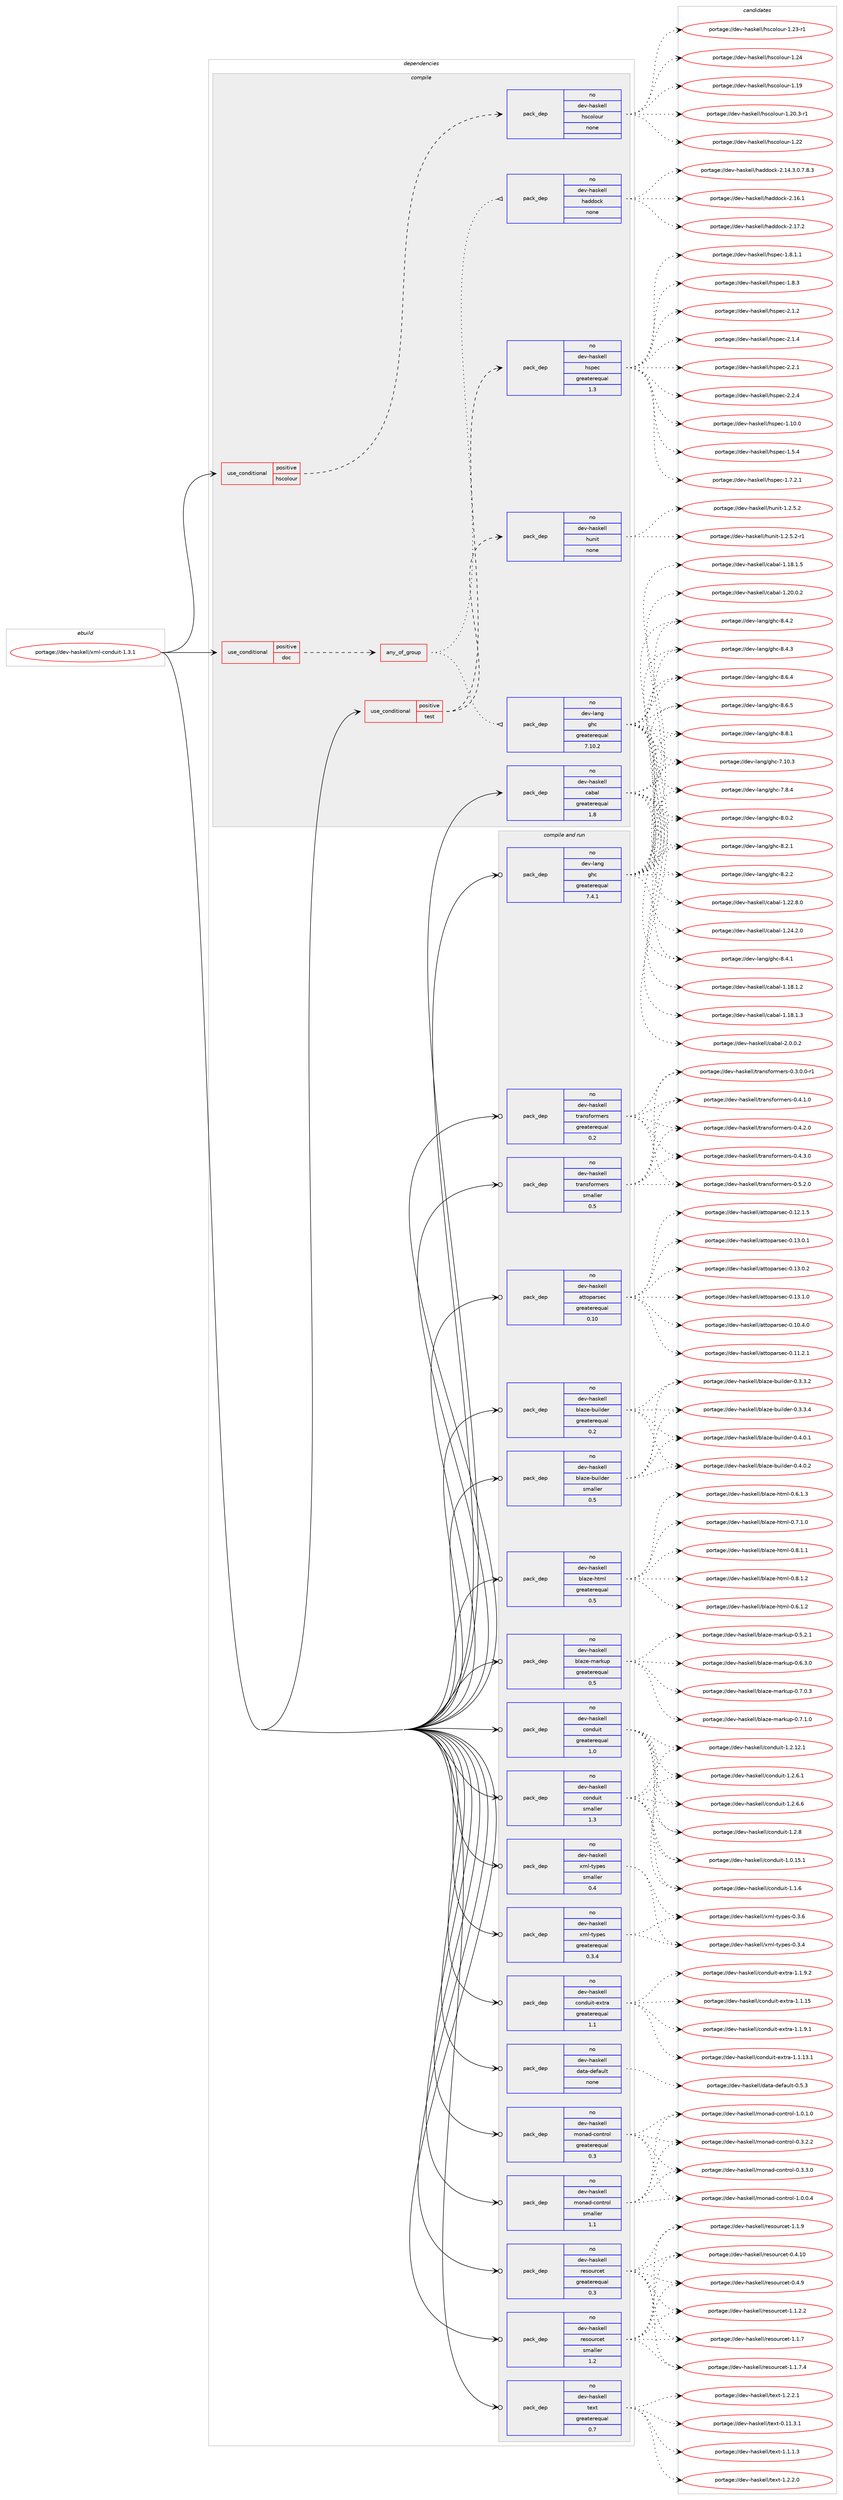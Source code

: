 digraph prolog {

# *************
# Graph options
# *************

newrank=true;
concentrate=true;
compound=true;
graph [rankdir=LR,fontname=Helvetica,fontsize=10,ranksep=1.5];#, ranksep=2.5, nodesep=0.2];
edge  [arrowhead=vee];
node  [fontname=Helvetica,fontsize=10];

# **********
# The ebuild
# **********

subgraph cluster_leftcol {
color=gray;
rank=same;
label=<<i>ebuild</i>>;
id [label="portage://dev-haskell/xml-conduit-1.3.1", color=red, width=4, href="../dev-haskell/xml-conduit-1.3.1.svg"];
}

# ****************
# The dependencies
# ****************

subgraph cluster_midcol {
color=gray;
label=<<i>dependencies</i>>;
subgraph cluster_compile {
fillcolor="#eeeeee";
style=filled;
label=<<i>compile</i>>;
subgraph cond17708 {
dependency83781 [label=<<TABLE BORDER="0" CELLBORDER="1" CELLSPACING="0" CELLPADDING="4"><TR><TD ROWSPAN="3" CELLPADDING="10">use_conditional</TD></TR><TR><TD>positive</TD></TR><TR><TD>doc</TD></TR></TABLE>>, shape=none, color=red];
subgraph any2592 {
dependency83782 [label=<<TABLE BORDER="0" CELLBORDER="1" CELLSPACING="0" CELLPADDING="4"><TR><TD CELLPADDING="10">any_of_group</TD></TR></TABLE>>, shape=none, color=red];subgraph pack63424 {
dependency83783 [label=<<TABLE BORDER="0" CELLBORDER="1" CELLSPACING="0" CELLPADDING="4" WIDTH="220"><TR><TD ROWSPAN="6" CELLPADDING="30">pack_dep</TD></TR><TR><TD WIDTH="110">no</TD></TR><TR><TD>dev-haskell</TD></TR><TR><TD>haddock</TD></TR><TR><TD>none</TD></TR><TR><TD></TD></TR></TABLE>>, shape=none, color=blue];
}
dependency83782:e -> dependency83783:w [weight=20,style="dotted",arrowhead="oinv"];
subgraph pack63425 {
dependency83784 [label=<<TABLE BORDER="0" CELLBORDER="1" CELLSPACING="0" CELLPADDING="4" WIDTH="220"><TR><TD ROWSPAN="6" CELLPADDING="30">pack_dep</TD></TR><TR><TD WIDTH="110">no</TD></TR><TR><TD>dev-lang</TD></TR><TR><TD>ghc</TD></TR><TR><TD>greaterequal</TD></TR><TR><TD>7.10.2</TD></TR></TABLE>>, shape=none, color=blue];
}
dependency83782:e -> dependency83784:w [weight=20,style="dotted",arrowhead="oinv"];
}
dependency83781:e -> dependency83782:w [weight=20,style="dashed",arrowhead="vee"];
}
id:e -> dependency83781:w [weight=20,style="solid",arrowhead="vee"];
subgraph cond17709 {
dependency83785 [label=<<TABLE BORDER="0" CELLBORDER="1" CELLSPACING="0" CELLPADDING="4"><TR><TD ROWSPAN="3" CELLPADDING="10">use_conditional</TD></TR><TR><TD>positive</TD></TR><TR><TD>hscolour</TD></TR></TABLE>>, shape=none, color=red];
subgraph pack63426 {
dependency83786 [label=<<TABLE BORDER="0" CELLBORDER="1" CELLSPACING="0" CELLPADDING="4" WIDTH="220"><TR><TD ROWSPAN="6" CELLPADDING="30">pack_dep</TD></TR><TR><TD WIDTH="110">no</TD></TR><TR><TD>dev-haskell</TD></TR><TR><TD>hscolour</TD></TR><TR><TD>none</TD></TR><TR><TD></TD></TR></TABLE>>, shape=none, color=blue];
}
dependency83785:e -> dependency83786:w [weight=20,style="dashed",arrowhead="vee"];
}
id:e -> dependency83785:w [weight=20,style="solid",arrowhead="vee"];
subgraph cond17710 {
dependency83787 [label=<<TABLE BORDER="0" CELLBORDER="1" CELLSPACING="0" CELLPADDING="4"><TR><TD ROWSPAN="3" CELLPADDING="10">use_conditional</TD></TR><TR><TD>positive</TD></TR><TR><TD>test</TD></TR></TABLE>>, shape=none, color=red];
subgraph pack63427 {
dependency83788 [label=<<TABLE BORDER="0" CELLBORDER="1" CELLSPACING="0" CELLPADDING="4" WIDTH="220"><TR><TD ROWSPAN="6" CELLPADDING="30">pack_dep</TD></TR><TR><TD WIDTH="110">no</TD></TR><TR><TD>dev-haskell</TD></TR><TR><TD>hspec</TD></TR><TR><TD>greaterequal</TD></TR><TR><TD>1.3</TD></TR></TABLE>>, shape=none, color=blue];
}
dependency83787:e -> dependency83788:w [weight=20,style="dashed",arrowhead="vee"];
subgraph pack63428 {
dependency83789 [label=<<TABLE BORDER="0" CELLBORDER="1" CELLSPACING="0" CELLPADDING="4" WIDTH="220"><TR><TD ROWSPAN="6" CELLPADDING="30">pack_dep</TD></TR><TR><TD WIDTH="110">no</TD></TR><TR><TD>dev-haskell</TD></TR><TR><TD>hunit</TD></TR><TR><TD>none</TD></TR><TR><TD></TD></TR></TABLE>>, shape=none, color=blue];
}
dependency83787:e -> dependency83789:w [weight=20,style="dashed",arrowhead="vee"];
}
id:e -> dependency83787:w [weight=20,style="solid",arrowhead="vee"];
subgraph pack63429 {
dependency83790 [label=<<TABLE BORDER="0" CELLBORDER="1" CELLSPACING="0" CELLPADDING="4" WIDTH="220"><TR><TD ROWSPAN="6" CELLPADDING="30">pack_dep</TD></TR><TR><TD WIDTH="110">no</TD></TR><TR><TD>dev-haskell</TD></TR><TR><TD>cabal</TD></TR><TR><TD>greaterequal</TD></TR><TR><TD>1.8</TD></TR></TABLE>>, shape=none, color=blue];
}
id:e -> dependency83790:w [weight=20,style="solid",arrowhead="vee"];
}
subgraph cluster_compileandrun {
fillcolor="#eeeeee";
style=filled;
label=<<i>compile and run</i>>;
subgraph pack63430 {
dependency83791 [label=<<TABLE BORDER="0" CELLBORDER="1" CELLSPACING="0" CELLPADDING="4" WIDTH="220"><TR><TD ROWSPAN="6" CELLPADDING="30">pack_dep</TD></TR><TR><TD WIDTH="110">no</TD></TR><TR><TD>dev-haskell</TD></TR><TR><TD>attoparsec</TD></TR><TR><TD>greaterequal</TD></TR><TR><TD>0.10</TD></TR></TABLE>>, shape=none, color=blue];
}
id:e -> dependency83791:w [weight=20,style="solid",arrowhead="odotvee"];
subgraph pack63431 {
dependency83792 [label=<<TABLE BORDER="0" CELLBORDER="1" CELLSPACING="0" CELLPADDING="4" WIDTH="220"><TR><TD ROWSPAN="6" CELLPADDING="30">pack_dep</TD></TR><TR><TD WIDTH="110">no</TD></TR><TR><TD>dev-haskell</TD></TR><TR><TD>blaze-builder</TD></TR><TR><TD>greaterequal</TD></TR><TR><TD>0.2</TD></TR></TABLE>>, shape=none, color=blue];
}
id:e -> dependency83792:w [weight=20,style="solid",arrowhead="odotvee"];
subgraph pack63432 {
dependency83793 [label=<<TABLE BORDER="0" CELLBORDER="1" CELLSPACING="0" CELLPADDING="4" WIDTH="220"><TR><TD ROWSPAN="6" CELLPADDING="30">pack_dep</TD></TR><TR><TD WIDTH="110">no</TD></TR><TR><TD>dev-haskell</TD></TR><TR><TD>blaze-builder</TD></TR><TR><TD>smaller</TD></TR><TR><TD>0.5</TD></TR></TABLE>>, shape=none, color=blue];
}
id:e -> dependency83793:w [weight=20,style="solid",arrowhead="odotvee"];
subgraph pack63433 {
dependency83794 [label=<<TABLE BORDER="0" CELLBORDER="1" CELLSPACING="0" CELLPADDING="4" WIDTH="220"><TR><TD ROWSPAN="6" CELLPADDING="30">pack_dep</TD></TR><TR><TD WIDTH="110">no</TD></TR><TR><TD>dev-haskell</TD></TR><TR><TD>blaze-html</TD></TR><TR><TD>greaterequal</TD></TR><TR><TD>0.5</TD></TR></TABLE>>, shape=none, color=blue];
}
id:e -> dependency83794:w [weight=20,style="solid",arrowhead="odotvee"];
subgraph pack63434 {
dependency83795 [label=<<TABLE BORDER="0" CELLBORDER="1" CELLSPACING="0" CELLPADDING="4" WIDTH="220"><TR><TD ROWSPAN="6" CELLPADDING="30">pack_dep</TD></TR><TR><TD WIDTH="110">no</TD></TR><TR><TD>dev-haskell</TD></TR><TR><TD>blaze-markup</TD></TR><TR><TD>greaterequal</TD></TR><TR><TD>0.5</TD></TR></TABLE>>, shape=none, color=blue];
}
id:e -> dependency83795:w [weight=20,style="solid",arrowhead="odotvee"];
subgraph pack63435 {
dependency83796 [label=<<TABLE BORDER="0" CELLBORDER="1" CELLSPACING="0" CELLPADDING="4" WIDTH="220"><TR><TD ROWSPAN="6" CELLPADDING="30">pack_dep</TD></TR><TR><TD WIDTH="110">no</TD></TR><TR><TD>dev-haskell</TD></TR><TR><TD>conduit</TD></TR><TR><TD>greaterequal</TD></TR><TR><TD>1.0</TD></TR></TABLE>>, shape=none, color=blue];
}
id:e -> dependency83796:w [weight=20,style="solid",arrowhead="odotvee"];
subgraph pack63436 {
dependency83797 [label=<<TABLE BORDER="0" CELLBORDER="1" CELLSPACING="0" CELLPADDING="4" WIDTH="220"><TR><TD ROWSPAN="6" CELLPADDING="30">pack_dep</TD></TR><TR><TD WIDTH="110">no</TD></TR><TR><TD>dev-haskell</TD></TR><TR><TD>conduit</TD></TR><TR><TD>smaller</TD></TR><TR><TD>1.3</TD></TR></TABLE>>, shape=none, color=blue];
}
id:e -> dependency83797:w [weight=20,style="solid",arrowhead="odotvee"];
subgraph pack63437 {
dependency83798 [label=<<TABLE BORDER="0" CELLBORDER="1" CELLSPACING="0" CELLPADDING="4" WIDTH="220"><TR><TD ROWSPAN="6" CELLPADDING="30">pack_dep</TD></TR><TR><TD WIDTH="110">no</TD></TR><TR><TD>dev-haskell</TD></TR><TR><TD>conduit-extra</TD></TR><TR><TD>greaterequal</TD></TR><TR><TD>1.1</TD></TR></TABLE>>, shape=none, color=blue];
}
id:e -> dependency83798:w [weight=20,style="solid",arrowhead="odotvee"];
subgraph pack63438 {
dependency83799 [label=<<TABLE BORDER="0" CELLBORDER="1" CELLSPACING="0" CELLPADDING="4" WIDTH="220"><TR><TD ROWSPAN="6" CELLPADDING="30">pack_dep</TD></TR><TR><TD WIDTH="110">no</TD></TR><TR><TD>dev-haskell</TD></TR><TR><TD>data-default</TD></TR><TR><TD>none</TD></TR><TR><TD></TD></TR></TABLE>>, shape=none, color=blue];
}
id:e -> dependency83799:w [weight=20,style="solid",arrowhead="odotvee"];
subgraph pack63439 {
dependency83800 [label=<<TABLE BORDER="0" CELLBORDER="1" CELLSPACING="0" CELLPADDING="4" WIDTH="220"><TR><TD ROWSPAN="6" CELLPADDING="30">pack_dep</TD></TR><TR><TD WIDTH="110">no</TD></TR><TR><TD>dev-haskell</TD></TR><TR><TD>monad-control</TD></TR><TR><TD>greaterequal</TD></TR><TR><TD>0.3</TD></TR></TABLE>>, shape=none, color=blue];
}
id:e -> dependency83800:w [weight=20,style="solid",arrowhead="odotvee"];
subgraph pack63440 {
dependency83801 [label=<<TABLE BORDER="0" CELLBORDER="1" CELLSPACING="0" CELLPADDING="4" WIDTH="220"><TR><TD ROWSPAN="6" CELLPADDING="30">pack_dep</TD></TR><TR><TD WIDTH="110">no</TD></TR><TR><TD>dev-haskell</TD></TR><TR><TD>monad-control</TD></TR><TR><TD>smaller</TD></TR><TR><TD>1.1</TD></TR></TABLE>>, shape=none, color=blue];
}
id:e -> dependency83801:w [weight=20,style="solid",arrowhead="odotvee"];
subgraph pack63441 {
dependency83802 [label=<<TABLE BORDER="0" CELLBORDER="1" CELLSPACING="0" CELLPADDING="4" WIDTH="220"><TR><TD ROWSPAN="6" CELLPADDING="30">pack_dep</TD></TR><TR><TD WIDTH="110">no</TD></TR><TR><TD>dev-haskell</TD></TR><TR><TD>resourcet</TD></TR><TR><TD>greaterequal</TD></TR><TR><TD>0.3</TD></TR></TABLE>>, shape=none, color=blue];
}
id:e -> dependency83802:w [weight=20,style="solid",arrowhead="odotvee"];
subgraph pack63442 {
dependency83803 [label=<<TABLE BORDER="0" CELLBORDER="1" CELLSPACING="0" CELLPADDING="4" WIDTH="220"><TR><TD ROWSPAN="6" CELLPADDING="30">pack_dep</TD></TR><TR><TD WIDTH="110">no</TD></TR><TR><TD>dev-haskell</TD></TR><TR><TD>resourcet</TD></TR><TR><TD>smaller</TD></TR><TR><TD>1.2</TD></TR></TABLE>>, shape=none, color=blue];
}
id:e -> dependency83803:w [weight=20,style="solid",arrowhead="odotvee"];
subgraph pack63443 {
dependency83804 [label=<<TABLE BORDER="0" CELLBORDER="1" CELLSPACING="0" CELLPADDING="4" WIDTH="220"><TR><TD ROWSPAN="6" CELLPADDING="30">pack_dep</TD></TR><TR><TD WIDTH="110">no</TD></TR><TR><TD>dev-haskell</TD></TR><TR><TD>text</TD></TR><TR><TD>greaterequal</TD></TR><TR><TD>0.7</TD></TR></TABLE>>, shape=none, color=blue];
}
id:e -> dependency83804:w [weight=20,style="solid",arrowhead="odotvee"];
subgraph pack63444 {
dependency83805 [label=<<TABLE BORDER="0" CELLBORDER="1" CELLSPACING="0" CELLPADDING="4" WIDTH="220"><TR><TD ROWSPAN="6" CELLPADDING="30">pack_dep</TD></TR><TR><TD WIDTH="110">no</TD></TR><TR><TD>dev-haskell</TD></TR><TR><TD>transformers</TD></TR><TR><TD>greaterequal</TD></TR><TR><TD>0.2</TD></TR></TABLE>>, shape=none, color=blue];
}
id:e -> dependency83805:w [weight=20,style="solid",arrowhead="odotvee"];
subgraph pack63445 {
dependency83806 [label=<<TABLE BORDER="0" CELLBORDER="1" CELLSPACING="0" CELLPADDING="4" WIDTH="220"><TR><TD ROWSPAN="6" CELLPADDING="30">pack_dep</TD></TR><TR><TD WIDTH="110">no</TD></TR><TR><TD>dev-haskell</TD></TR><TR><TD>transformers</TD></TR><TR><TD>smaller</TD></TR><TR><TD>0.5</TD></TR></TABLE>>, shape=none, color=blue];
}
id:e -> dependency83806:w [weight=20,style="solid",arrowhead="odotvee"];
subgraph pack63446 {
dependency83807 [label=<<TABLE BORDER="0" CELLBORDER="1" CELLSPACING="0" CELLPADDING="4" WIDTH="220"><TR><TD ROWSPAN="6" CELLPADDING="30">pack_dep</TD></TR><TR><TD WIDTH="110">no</TD></TR><TR><TD>dev-haskell</TD></TR><TR><TD>xml-types</TD></TR><TR><TD>greaterequal</TD></TR><TR><TD>0.3.4</TD></TR></TABLE>>, shape=none, color=blue];
}
id:e -> dependency83807:w [weight=20,style="solid",arrowhead="odotvee"];
subgraph pack63447 {
dependency83808 [label=<<TABLE BORDER="0" CELLBORDER="1" CELLSPACING="0" CELLPADDING="4" WIDTH="220"><TR><TD ROWSPAN="6" CELLPADDING="30">pack_dep</TD></TR><TR><TD WIDTH="110">no</TD></TR><TR><TD>dev-haskell</TD></TR><TR><TD>xml-types</TD></TR><TR><TD>smaller</TD></TR><TR><TD>0.4</TD></TR></TABLE>>, shape=none, color=blue];
}
id:e -> dependency83808:w [weight=20,style="solid",arrowhead="odotvee"];
subgraph pack63448 {
dependency83809 [label=<<TABLE BORDER="0" CELLBORDER="1" CELLSPACING="0" CELLPADDING="4" WIDTH="220"><TR><TD ROWSPAN="6" CELLPADDING="30">pack_dep</TD></TR><TR><TD WIDTH="110">no</TD></TR><TR><TD>dev-lang</TD></TR><TR><TD>ghc</TD></TR><TR><TD>greaterequal</TD></TR><TR><TD>7.4.1</TD></TR></TABLE>>, shape=none, color=blue];
}
id:e -> dependency83809:w [weight=20,style="solid",arrowhead="odotvee"];
}
subgraph cluster_run {
fillcolor="#eeeeee";
style=filled;
label=<<i>run</i>>;
}
}

# **************
# The candidates
# **************

subgraph cluster_choices {
rank=same;
color=gray;
label=<<i>candidates</i>>;

subgraph choice63424 {
color=black;
nodesep=1;
choiceportage1001011184510497115107101108108471049710010011199107455046495246514648465546564651 [label="portage://dev-haskell/haddock-2.14.3.0.7.8.3", color=red, width=4,href="../dev-haskell/haddock-2.14.3.0.7.8.3.svg"];
choiceportage100101118451049711510710110810847104971001001119910745504649544649 [label="portage://dev-haskell/haddock-2.16.1", color=red, width=4,href="../dev-haskell/haddock-2.16.1.svg"];
choiceportage100101118451049711510710110810847104971001001119910745504649554650 [label="portage://dev-haskell/haddock-2.17.2", color=red, width=4,href="../dev-haskell/haddock-2.17.2.svg"];
dependency83783:e -> choiceportage1001011184510497115107101108108471049710010011199107455046495246514648465546564651:w [style=dotted,weight="100"];
dependency83783:e -> choiceportage100101118451049711510710110810847104971001001119910745504649544649:w [style=dotted,weight="100"];
dependency83783:e -> choiceportage100101118451049711510710110810847104971001001119910745504649554650:w [style=dotted,weight="100"];
}
subgraph choice63425 {
color=black;
nodesep=1;
choiceportage1001011184510897110103471031049945554649484651 [label="portage://dev-lang/ghc-7.10.3", color=red, width=4,href="../dev-lang/ghc-7.10.3.svg"];
choiceportage10010111845108971101034710310499455546564652 [label="portage://dev-lang/ghc-7.8.4", color=red, width=4,href="../dev-lang/ghc-7.8.4.svg"];
choiceportage10010111845108971101034710310499455646484650 [label="portage://dev-lang/ghc-8.0.2", color=red, width=4,href="../dev-lang/ghc-8.0.2.svg"];
choiceportage10010111845108971101034710310499455646504649 [label="portage://dev-lang/ghc-8.2.1", color=red, width=4,href="../dev-lang/ghc-8.2.1.svg"];
choiceportage10010111845108971101034710310499455646504650 [label="portage://dev-lang/ghc-8.2.2", color=red, width=4,href="../dev-lang/ghc-8.2.2.svg"];
choiceportage10010111845108971101034710310499455646524649 [label="portage://dev-lang/ghc-8.4.1", color=red, width=4,href="../dev-lang/ghc-8.4.1.svg"];
choiceportage10010111845108971101034710310499455646524650 [label="portage://dev-lang/ghc-8.4.2", color=red, width=4,href="../dev-lang/ghc-8.4.2.svg"];
choiceportage10010111845108971101034710310499455646524651 [label="portage://dev-lang/ghc-8.4.3", color=red, width=4,href="../dev-lang/ghc-8.4.3.svg"];
choiceportage10010111845108971101034710310499455646544652 [label="portage://dev-lang/ghc-8.6.4", color=red, width=4,href="../dev-lang/ghc-8.6.4.svg"];
choiceportage10010111845108971101034710310499455646544653 [label="portage://dev-lang/ghc-8.6.5", color=red, width=4,href="../dev-lang/ghc-8.6.5.svg"];
choiceportage10010111845108971101034710310499455646564649 [label="portage://dev-lang/ghc-8.8.1", color=red, width=4,href="../dev-lang/ghc-8.8.1.svg"];
dependency83784:e -> choiceportage1001011184510897110103471031049945554649484651:w [style=dotted,weight="100"];
dependency83784:e -> choiceportage10010111845108971101034710310499455546564652:w [style=dotted,weight="100"];
dependency83784:e -> choiceportage10010111845108971101034710310499455646484650:w [style=dotted,weight="100"];
dependency83784:e -> choiceportage10010111845108971101034710310499455646504649:w [style=dotted,weight="100"];
dependency83784:e -> choiceportage10010111845108971101034710310499455646504650:w [style=dotted,weight="100"];
dependency83784:e -> choiceportage10010111845108971101034710310499455646524649:w [style=dotted,weight="100"];
dependency83784:e -> choiceportage10010111845108971101034710310499455646524650:w [style=dotted,weight="100"];
dependency83784:e -> choiceportage10010111845108971101034710310499455646524651:w [style=dotted,weight="100"];
dependency83784:e -> choiceportage10010111845108971101034710310499455646544652:w [style=dotted,weight="100"];
dependency83784:e -> choiceportage10010111845108971101034710310499455646544653:w [style=dotted,weight="100"];
dependency83784:e -> choiceportage10010111845108971101034710310499455646564649:w [style=dotted,weight="100"];
}
subgraph choice63426 {
color=black;
nodesep=1;
choiceportage100101118451049711510710110810847104115991111081111171144549464957 [label="portage://dev-haskell/hscolour-1.19", color=red, width=4,href="../dev-haskell/hscolour-1.19.svg"];
choiceportage10010111845104971151071011081084710411599111108111117114454946504846514511449 [label="portage://dev-haskell/hscolour-1.20.3-r1", color=red, width=4,href="../dev-haskell/hscolour-1.20.3-r1.svg"];
choiceportage100101118451049711510710110810847104115991111081111171144549465050 [label="portage://dev-haskell/hscolour-1.22", color=red, width=4,href="../dev-haskell/hscolour-1.22.svg"];
choiceportage1001011184510497115107101108108471041159911110811111711445494650514511449 [label="portage://dev-haskell/hscolour-1.23-r1", color=red, width=4,href="../dev-haskell/hscolour-1.23-r1.svg"];
choiceportage100101118451049711510710110810847104115991111081111171144549465052 [label="portage://dev-haskell/hscolour-1.24", color=red, width=4,href="../dev-haskell/hscolour-1.24.svg"];
dependency83786:e -> choiceportage100101118451049711510710110810847104115991111081111171144549464957:w [style=dotted,weight="100"];
dependency83786:e -> choiceportage10010111845104971151071011081084710411599111108111117114454946504846514511449:w [style=dotted,weight="100"];
dependency83786:e -> choiceportage100101118451049711510710110810847104115991111081111171144549465050:w [style=dotted,weight="100"];
dependency83786:e -> choiceportage1001011184510497115107101108108471041159911110811111711445494650514511449:w [style=dotted,weight="100"];
dependency83786:e -> choiceportage100101118451049711510710110810847104115991111081111171144549465052:w [style=dotted,weight="100"];
}
subgraph choice63427 {
color=black;
nodesep=1;
choiceportage1001011184510497115107101108108471041151121019945494649484648 [label="portage://dev-haskell/hspec-1.10.0", color=red, width=4,href="../dev-haskell/hspec-1.10.0.svg"];
choiceportage10010111845104971151071011081084710411511210199454946534652 [label="portage://dev-haskell/hspec-1.5.4", color=red, width=4,href="../dev-haskell/hspec-1.5.4.svg"];
choiceportage100101118451049711510710110810847104115112101994549465546504649 [label="portage://dev-haskell/hspec-1.7.2.1", color=red, width=4,href="../dev-haskell/hspec-1.7.2.1.svg"];
choiceportage100101118451049711510710110810847104115112101994549465646494649 [label="portage://dev-haskell/hspec-1.8.1.1", color=red, width=4,href="../dev-haskell/hspec-1.8.1.1.svg"];
choiceportage10010111845104971151071011081084710411511210199454946564651 [label="portage://dev-haskell/hspec-1.8.3", color=red, width=4,href="../dev-haskell/hspec-1.8.3.svg"];
choiceportage10010111845104971151071011081084710411511210199455046494650 [label="portage://dev-haskell/hspec-2.1.2", color=red, width=4,href="../dev-haskell/hspec-2.1.2.svg"];
choiceportage10010111845104971151071011081084710411511210199455046494652 [label="portage://dev-haskell/hspec-2.1.4", color=red, width=4,href="../dev-haskell/hspec-2.1.4.svg"];
choiceportage10010111845104971151071011081084710411511210199455046504649 [label="portage://dev-haskell/hspec-2.2.1", color=red, width=4,href="../dev-haskell/hspec-2.2.1.svg"];
choiceportage10010111845104971151071011081084710411511210199455046504652 [label="portage://dev-haskell/hspec-2.2.4", color=red, width=4,href="../dev-haskell/hspec-2.2.4.svg"];
dependency83788:e -> choiceportage1001011184510497115107101108108471041151121019945494649484648:w [style=dotted,weight="100"];
dependency83788:e -> choiceportage10010111845104971151071011081084710411511210199454946534652:w [style=dotted,weight="100"];
dependency83788:e -> choiceportage100101118451049711510710110810847104115112101994549465546504649:w [style=dotted,weight="100"];
dependency83788:e -> choiceportage100101118451049711510710110810847104115112101994549465646494649:w [style=dotted,weight="100"];
dependency83788:e -> choiceportage10010111845104971151071011081084710411511210199454946564651:w [style=dotted,weight="100"];
dependency83788:e -> choiceportage10010111845104971151071011081084710411511210199455046494650:w [style=dotted,weight="100"];
dependency83788:e -> choiceportage10010111845104971151071011081084710411511210199455046494652:w [style=dotted,weight="100"];
dependency83788:e -> choiceportage10010111845104971151071011081084710411511210199455046504649:w [style=dotted,weight="100"];
dependency83788:e -> choiceportage10010111845104971151071011081084710411511210199455046504652:w [style=dotted,weight="100"];
}
subgraph choice63428 {
color=black;
nodesep=1;
choiceportage1001011184510497115107101108108471041171101051164549465046534650 [label="portage://dev-haskell/hunit-1.2.5.2", color=red, width=4,href="../dev-haskell/hunit-1.2.5.2.svg"];
choiceportage10010111845104971151071011081084710411711010511645494650465346504511449 [label="portage://dev-haskell/hunit-1.2.5.2-r1", color=red, width=4,href="../dev-haskell/hunit-1.2.5.2-r1.svg"];
dependency83789:e -> choiceportage1001011184510497115107101108108471041171101051164549465046534650:w [style=dotted,weight="100"];
dependency83789:e -> choiceportage10010111845104971151071011081084710411711010511645494650465346504511449:w [style=dotted,weight="100"];
}
subgraph choice63429 {
color=black;
nodesep=1;
choiceportage10010111845104971151071011081084799979897108454946495646494650 [label="portage://dev-haskell/cabal-1.18.1.2", color=red, width=4,href="../dev-haskell/cabal-1.18.1.2.svg"];
choiceportage10010111845104971151071011081084799979897108454946495646494651 [label="portage://dev-haskell/cabal-1.18.1.3", color=red, width=4,href="../dev-haskell/cabal-1.18.1.3.svg"];
choiceportage10010111845104971151071011081084799979897108454946495646494653 [label="portage://dev-haskell/cabal-1.18.1.5", color=red, width=4,href="../dev-haskell/cabal-1.18.1.5.svg"];
choiceportage10010111845104971151071011081084799979897108454946504846484650 [label="portage://dev-haskell/cabal-1.20.0.2", color=red, width=4,href="../dev-haskell/cabal-1.20.0.2.svg"];
choiceportage10010111845104971151071011081084799979897108454946505046564648 [label="portage://dev-haskell/cabal-1.22.8.0", color=red, width=4,href="../dev-haskell/cabal-1.22.8.0.svg"];
choiceportage10010111845104971151071011081084799979897108454946505246504648 [label="portage://dev-haskell/cabal-1.24.2.0", color=red, width=4,href="../dev-haskell/cabal-1.24.2.0.svg"];
choiceportage100101118451049711510710110810847999798971084550464846484650 [label="portage://dev-haskell/cabal-2.0.0.2", color=red, width=4,href="../dev-haskell/cabal-2.0.0.2.svg"];
dependency83790:e -> choiceportage10010111845104971151071011081084799979897108454946495646494650:w [style=dotted,weight="100"];
dependency83790:e -> choiceportage10010111845104971151071011081084799979897108454946495646494651:w [style=dotted,weight="100"];
dependency83790:e -> choiceportage10010111845104971151071011081084799979897108454946495646494653:w [style=dotted,weight="100"];
dependency83790:e -> choiceportage10010111845104971151071011081084799979897108454946504846484650:w [style=dotted,weight="100"];
dependency83790:e -> choiceportage10010111845104971151071011081084799979897108454946505046564648:w [style=dotted,weight="100"];
dependency83790:e -> choiceportage10010111845104971151071011081084799979897108454946505246504648:w [style=dotted,weight="100"];
dependency83790:e -> choiceportage100101118451049711510710110810847999798971084550464846484650:w [style=dotted,weight="100"];
}
subgraph choice63430 {
color=black;
nodesep=1;
choiceportage100101118451049711510710110810847971161161111129711411510199454846494846524648 [label="portage://dev-haskell/attoparsec-0.10.4.0", color=red, width=4,href="../dev-haskell/attoparsec-0.10.4.0.svg"];
choiceportage100101118451049711510710110810847971161161111129711411510199454846494946504649 [label="portage://dev-haskell/attoparsec-0.11.2.1", color=red, width=4,href="../dev-haskell/attoparsec-0.11.2.1.svg"];
choiceportage100101118451049711510710110810847971161161111129711411510199454846495046494653 [label="portage://dev-haskell/attoparsec-0.12.1.5", color=red, width=4,href="../dev-haskell/attoparsec-0.12.1.5.svg"];
choiceportage100101118451049711510710110810847971161161111129711411510199454846495146484649 [label="portage://dev-haskell/attoparsec-0.13.0.1", color=red, width=4,href="../dev-haskell/attoparsec-0.13.0.1.svg"];
choiceportage100101118451049711510710110810847971161161111129711411510199454846495146484650 [label="portage://dev-haskell/attoparsec-0.13.0.2", color=red, width=4,href="../dev-haskell/attoparsec-0.13.0.2.svg"];
choiceportage100101118451049711510710110810847971161161111129711411510199454846495146494648 [label="portage://dev-haskell/attoparsec-0.13.1.0", color=red, width=4,href="../dev-haskell/attoparsec-0.13.1.0.svg"];
dependency83791:e -> choiceportage100101118451049711510710110810847971161161111129711411510199454846494846524648:w [style=dotted,weight="100"];
dependency83791:e -> choiceportage100101118451049711510710110810847971161161111129711411510199454846494946504649:w [style=dotted,weight="100"];
dependency83791:e -> choiceportage100101118451049711510710110810847971161161111129711411510199454846495046494653:w [style=dotted,weight="100"];
dependency83791:e -> choiceportage100101118451049711510710110810847971161161111129711411510199454846495146484649:w [style=dotted,weight="100"];
dependency83791:e -> choiceportage100101118451049711510710110810847971161161111129711411510199454846495146484650:w [style=dotted,weight="100"];
dependency83791:e -> choiceportage100101118451049711510710110810847971161161111129711411510199454846495146494648:w [style=dotted,weight="100"];
}
subgraph choice63431 {
color=black;
nodesep=1;
choiceportage100101118451049711510710110810847981089712210145981171051081001011144548465146514650 [label="portage://dev-haskell/blaze-builder-0.3.3.2", color=red, width=4,href="../dev-haskell/blaze-builder-0.3.3.2.svg"];
choiceportage100101118451049711510710110810847981089712210145981171051081001011144548465146514652 [label="portage://dev-haskell/blaze-builder-0.3.3.4", color=red, width=4,href="../dev-haskell/blaze-builder-0.3.3.4.svg"];
choiceportage100101118451049711510710110810847981089712210145981171051081001011144548465246484649 [label="portage://dev-haskell/blaze-builder-0.4.0.1", color=red, width=4,href="../dev-haskell/blaze-builder-0.4.0.1.svg"];
choiceportage100101118451049711510710110810847981089712210145981171051081001011144548465246484650 [label="portage://dev-haskell/blaze-builder-0.4.0.2", color=red, width=4,href="../dev-haskell/blaze-builder-0.4.0.2.svg"];
dependency83792:e -> choiceportage100101118451049711510710110810847981089712210145981171051081001011144548465146514650:w [style=dotted,weight="100"];
dependency83792:e -> choiceportage100101118451049711510710110810847981089712210145981171051081001011144548465146514652:w [style=dotted,weight="100"];
dependency83792:e -> choiceportage100101118451049711510710110810847981089712210145981171051081001011144548465246484649:w [style=dotted,weight="100"];
dependency83792:e -> choiceportage100101118451049711510710110810847981089712210145981171051081001011144548465246484650:w [style=dotted,weight="100"];
}
subgraph choice63432 {
color=black;
nodesep=1;
choiceportage100101118451049711510710110810847981089712210145981171051081001011144548465146514650 [label="portage://dev-haskell/blaze-builder-0.3.3.2", color=red, width=4,href="../dev-haskell/blaze-builder-0.3.3.2.svg"];
choiceportage100101118451049711510710110810847981089712210145981171051081001011144548465146514652 [label="portage://dev-haskell/blaze-builder-0.3.3.4", color=red, width=4,href="../dev-haskell/blaze-builder-0.3.3.4.svg"];
choiceportage100101118451049711510710110810847981089712210145981171051081001011144548465246484649 [label="portage://dev-haskell/blaze-builder-0.4.0.1", color=red, width=4,href="../dev-haskell/blaze-builder-0.4.0.1.svg"];
choiceportage100101118451049711510710110810847981089712210145981171051081001011144548465246484650 [label="portage://dev-haskell/blaze-builder-0.4.0.2", color=red, width=4,href="../dev-haskell/blaze-builder-0.4.0.2.svg"];
dependency83793:e -> choiceportage100101118451049711510710110810847981089712210145981171051081001011144548465146514650:w [style=dotted,weight="100"];
dependency83793:e -> choiceportage100101118451049711510710110810847981089712210145981171051081001011144548465146514652:w [style=dotted,weight="100"];
dependency83793:e -> choiceportage100101118451049711510710110810847981089712210145981171051081001011144548465246484649:w [style=dotted,weight="100"];
dependency83793:e -> choiceportage100101118451049711510710110810847981089712210145981171051081001011144548465246484650:w [style=dotted,weight="100"];
}
subgraph choice63433 {
color=black;
nodesep=1;
choiceportage1001011184510497115107101108108479810897122101451041161091084548465446494650 [label="portage://dev-haskell/blaze-html-0.6.1.2", color=red, width=4,href="../dev-haskell/blaze-html-0.6.1.2.svg"];
choiceportage1001011184510497115107101108108479810897122101451041161091084548465446494651 [label="portage://dev-haskell/blaze-html-0.6.1.3", color=red, width=4,href="../dev-haskell/blaze-html-0.6.1.3.svg"];
choiceportage1001011184510497115107101108108479810897122101451041161091084548465546494648 [label="portage://dev-haskell/blaze-html-0.7.1.0", color=red, width=4,href="../dev-haskell/blaze-html-0.7.1.0.svg"];
choiceportage1001011184510497115107101108108479810897122101451041161091084548465646494649 [label="portage://dev-haskell/blaze-html-0.8.1.1", color=red, width=4,href="../dev-haskell/blaze-html-0.8.1.1.svg"];
choiceportage1001011184510497115107101108108479810897122101451041161091084548465646494650 [label="portage://dev-haskell/blaze-html-0.8.1.2", color=red, width=4,href="../dev-haskell/blaze-html-0.8.1.2.svg"];
dependency83794:e -> choiceportage1001011184510497115107101108108479810897122101451041161091084548465446494650:w [style=dotted,weight="100"];
dependency83794:e -> choiceportage1001011184510497115107101108108479810897122101451041161091084548465446494651:w [style=dotted,weight="100"];
dependency83794:e -> choiceportage1001011184510497115107101108108479810897122101451041161091084548465546494648:w [style=dotted,weight="100"];
dependency83794:e -> choiceportage1001011184510497115107101108108479810897122101451041161091084548465646494649:w [style=dotted,weight="100"];
dependency83794:e -> choiceportage1001011184510497115107101108108479810897122101451041161091084548465646494650:w [style=dotted,weight="100"];
}
subgraph choice63434 {
color=black;
nodesep=1;
choiceportage100101118451049711510710110810847981089712210145109971141071171124548465346504649 [label="portage://dev-haskell/blaze-markup-0.5.2.1", color=red, width=4,href="../dev-haskell/blaze-markup-0.5.2.1.svg"];
choiceportage100101118451049711510710110810847981089712210145109971141071171124548465446514648 [label="portage://dev-haskell/blaze-markup-0.6.3.0", color=red, width=4,href="../dev-haskell/blaze-markup-0.6.3.0.svg"];
choiceportage100101118451049711510710110810847981089712210145109971141071171124548465546484651 [label="portage://dev-haskell/blaze-markup-0.7.0.3", color=red, width=4,href="../dev-haskell/blaze-markup-0.7.0.3.svg"];
choiceportage100101118451049711510710110810847981089712210145109971141071171124548465546494648 [label="portage://dev-haskell/blaze-markup-0.7.1.0", color=red, width=4,href="../dev-haskell/blaze-markup-0.7.1.0.svg"];
dependency83795:e -> choiceportage100101118451049711510710110810847981089712210145109971141071171124548465346504649:w [style=dotted,weight="100"];
dependency83795:e -> choiceportage100101118451049711510710110810847981089712210145109971141071171124548465446514648:w [style=dotted,weight="100"];
dependency83795:e -> choiceportage100101118451049711510710110810847981089712210145109971141071171124548465546484651:w [style=dotted,weight="100"];
dependency83795:e -> choiceportage100101118451049711510710110810847981089712210145109971141071171124548465546494648:w [style=dotted,weight="100"];
}
subgraph choice63435 {
color=black;
nodesep=1;
choiceportage10010111845104971151071011081084799111110100117105116454946484649534649 [label="portage://dev-haskell/conduit-1.0.15.1", color=red, width=4,href="../dev-haskell/conduit-1.0.15.1.svg"];
choiceportage10010111845104971151071011081084799111110100117105116454946494654 [label="portage://dev-haskell/conduit-1.1.6", color=red, width=4,href="../dev-haskell/conduit-1.1.6.svg"];
choiceportage10010111845104971151071011081084799111110100117105116454946504649504649 [label="portage://dev-haskell/conduit-1.2.12.1", color=red, width=4,href="../dev-haskell/conduit-1.2.12.1.svg"];
choiceportage100101118451049711510710110810847991111101001171051164549465046544649 [label="portage://dev-haskell/conduit-1.2.6.1", color=red, width=4,href="../dev-haskell/conduit-1.2.6.1.svg"];
choiceportage100101118451049711510710110810847991111101001171051164549465046544654 [label="portage://dev-haskell/conduit-1.2.6.6", color=red, width=4,href="../dev-haskell/conduit-1.2.6.6.svg"];
choiceportage10010111845104971151071011081084799111110100117105116454946504656 [label="portage://dev-haskell/conduit-1.2.8", color=red, width=4,href="../dev-haskell/conduit-1.2.8.svg"];
dependency83796:e -> choiceportage10010111845104971151071011081084799111110100117105116454946484649534649:w [style=dotted,weight="100"];
dependency83796:e -> choiceportage10010111845104971151071011081084799111110100117105116454946494654:w [style=dotted,weight="100"];
dependency83796:e -> choiceportage10010111845104971151071011081084799111110100117105116454946504649504649:w [style=dotted,weight="100"];
dependency83796:e -> choiceportage100101118451049711510710110810847991111101001171051164549465046544649:w [style=dotted,weight="100"];
dependency83796:e -> choiceportage100101118451049711510710110810847991111101001171051164549465046544654:w [style=dotted,weight="100"];
dependency83796:e -> choiceportage10010111845104971151071011081084799111110100117105116454946504656:w [style=dotted,weight="100"];
}
subgraph choice63436 {
color=black;
nodesep=1;
choiceportage10010111845104971151071011081084799111110100117105116454946484649534649 [label="portage://dev-haskell/conduit-1.0.15.1", color=red, width=4,href="../dev-haskell/conduit-1.0.15.1.svg"];
choiceportage10010111845104971151071011081084799111110100117105116454946494654 [label="portage://dev-haskell/conduit-1.1.6", color=red, width=4,href="../dev-haskell/conduit-1.1.6.svg"];
choiceportage10010111845104971151071011081084799111110100117105116454946504649504649 [label="portage://dev-haskell/conduit-1.2.12.1", color=red, width=4,href="../dev-haskell/conduit-1.2.12.1.svg"];
choiceportage100101118451049711510710110810847991111101001171051164549465046544649 [label="portage://dev-haskell/conduit-1.2.6.1", color=red, width=4,href="../dev-haskell/conduit-1.2.6.1.svg"];
choiceportage100101118451049711510710110810847991111101001171051164549465046544654 [label="portage://dev-haskell/conduit-1.2.6.6", color=red, width=4,href="../dev-haskell/conduit-1.2.6.6.svg"];
choiceportage10010111845104971151071011081084799111110100117105116454946504656 [label="portage://dev-haskell/conduit-1.2.8", color=red, width=4,href="../dev-haskell/conduit-1.2.8.svg"];
dependency83797:e -> choiceportage10010111845104971151071011081084799111110100117105116454946484649534649:w [style=dotted,weight="100"];
dependency83797:e -> choiceportage10010111845104971151071011081084799111110100117105116454946494654:w [style=dotted,weight="100"];
dependency83797:e -> choiceportage10010111845104971151071011081084799111110100117105116454946504649504649:w [style=dotted,weight="100"];
dependency83797:e -> choiceportage100101118451049711510710110810847991111101001171051164549465046544649:w [style=dotted,weight="100"];
dependency83797:e -> choiceportage100101118451049711510710110810847991111101001171051164549465046544654:w [style=dotted,weight="100"];
dependency83797:e -> choiceportage10010111845104971151071011081084799111110100117105116454946504656:w [style=dotted,weight="100"];
}
subgraph choice63437 {
color=black;
nodesep=1;
choiceportage100101118451049711510710110810847991111101001171051164510112011611497454946494649514649 [label="portage://dev-haskell/conduit-extra-1.1.13.1", color=red, width=4,href="../dev-haskell/conduit-extra-1.1.13.1.svg"];
choiceportage10010111845104971151071011081084799111110100117105116451011201161149745494649464953 [label="portage://dev-haskell/conduit-extra-1.1.15", color=red, width=4,href="../dev-haskell/conduit-extra-1.1.15.svg"];
choiceportage1001011184510497115107101108108479911111010011710511645101120116114974549464946574649 [label="portage://dev-haskell/conduit-extra-1.1.9.1", color=red, width=4,href="../dev-haskell/conduit-extra-1.1.9.1.svg"];
choiceportage1001011184510497115107101108108479911111010011710511645101120116114974549464946574650 [label="portage://dev-haskell/conduit-extra-1.1.9.2", color=red, width=4,href="../dev-haskell/conduit-extra-1.1.9.2.svg"];
dependency83798:e -> choiceportage100101118451049711510710110810847991111101001171051164510112011611497454946494649514649:w [style=dotted,weight="100"];
dependency83798:e -> choiceportage10010111845104971151071011081084799111110100117105116451011201161149745494649464953:w [style=dotted,weight="100"];
dependency83798:e -> choiceportage1001011184510497115107101108108479911111010011710511645101120116114974549464946574649:w [style=dotted,weight="100"];
dependency83798:e -> choiceportage1001011184510497115107101108108479911111010011710511645101120116114974549464946574650:w [style=dotted,weight="100"];
}
subgraph choice63438 {
color=black;
nodesep=1;
choiceportage10010111845104971151071011081084710097116974510010110297117108116454846534651 [label="portage://dev-haskell/data-default-0.5.3", color=red, width=4,href="../dev-haskell/data-default-0.5.3.svg"];
dependency83799:e -> choiceportage10010111845104971151071011081084710097116974510010110297117108116454846534651:w [style=dotted,weight="100"];
}
subgraph choice63439 {
color=black;
nodesep=1;
choiceportage1001011184510497115107101108108471091111109710045991111101161141111084548465146504650 [label="portage://dev-haskell/monad-control-0.3.2.2", color=red, width=4,href="../dev-haskell/monad-control-0.3.2.2.svg"];
choiceportage1001011184510497115107101108108471091111109710045991111101161141111084548465146514648 [label="portage://dev-haskell/monad-control-0.3.3.0", color=red, width=4,href="../dev-haskell/monad-control-0.3.3.0.svg"];
choiceportage1001011184510497115107101108108471091111109710045991111101161141111084549464846484652 [label="portage://dev-haskell/monad-control-1.0.0.4", color=red, width=4,href="../dev-haskell/monad-control-1.0.0.4.svg"];
choiceportage1001011184510497115107101108108471091111109710045991111101161141111084549464846494648 [label="portage://dev-haskell/monad-control-1.0.1.0", color=red, width=4,href="../dev-haskell/monad-control-1.0.1.0.svg"];
dependency83800:e -> choiceportage1001011184510497115107101108108471091111109710045991111101161141111084548465146504650:w [style=dotted,weight="100"];
dependency83800:e -> choiceportage1001011184510497115107101108108471091111109710045991111101161141111084548465146514648:w [style=dotted,weight="100"];
dependency83800:e -> choiceportage1001011184510497115107101108108471091111109710045991111101161141111084549464846484652:w [style=dotted,weight="100"];
dependency83800:e -> choiceportage1001011184510497115107101108108471091111109710045991111101161141111084549464846494648:w [style=dotted,weight="100"];
}
subgraph choice63440 {
color=black;
nodesep=1;
choiceportage1001011184510497115107101108108471091111109710045991111101161141111084548465146504650 [label="portage://dev-haskell/monad-control-0.3.2.2", color=red, width=4,href="../dev-haskell/monad-control-0.3.2.2.svg"];
choiceportage1001011184510497115107101108108471091111109710045991111101161141111084548465146514648 [label="portage://dev-haskell/monad-control-0.3.3.0", color=red, width=4,href="../dev-haskell/monad-control-0.3.3.0.svg"];
choiceportage1001011184510497115107101108108471091111109710045991111101161141111084549464846484652 [label="portage://dev-haskell/monad-control-1.0.0.4", color=red, width=4,href="../dev-haskell/monad-control-1.0.0.4.svg"];
choiceportage1001011184510497115107101108108471091111109710045991111101161141111084549464846494648 [label="portage://dev-haskell/monad-control-1.0.1.0", color=red, width=4,href="../dev-haskell/monad-control-1.0.1.0.svg"];
dependency83801:e -> choiceportage1001011184510497115107101108108471091111109710045991111101161141111084548465146504650:w [style=dotted,weight="100"];
dependency83801:e -> choiceportage1001011184510497115107101108108471091111109710045991111101161141111084548465146514648:w [style=dotted,weight="100"];
dependency83801:e -> choiceportage1001011184510497115107101108108471091111109710045991111101161141111084549464846484652:w [style=dotted,weight="100"];
dependency83801:e -> choiceportage1001011184510497115107101108108471091111109710045991111101161141111084549464846494648:w [style=dotted,weight="100"];
}
subgraph choice63441 {
color=black;
nodesep=1;
choiceportage1001011184510497115107101108108471141011151111171149910111645484652464948 [label="portage://dev-haskell/resourcet-0.4.10", color=red, width=4,href="../dev-haskell/resourcet-0.4.10.svg"];
choiceportage10010111845104971151071011081084711410111511111711499101116454846524657 [label="portage://dev-haskell/resourcet-0.4.9", color=red, width=4,href="../dev-haskell/resourcet-0.4.9.svg"];
choiceportage100101118451049711510710110810847114101115111117114991011164549464946504650 [label="portage://dev-haskell/resourcet-1.1.2.2", color=red, width=4,href="../dev-haskell/resourcet-1.1.2.2.svg"];
choiceportage10010111845104971151071011081084711410111511111711499101116454946494655 [label="portage://dev-haskell/resourcet-1.1.7", color=red, width=4,href="../dev-haskell/resourcet-1.1.7.svg"];
choiceportage100101118451049711510710110810847114101115111117114991011164549464946554652 [label="portage://dev-haskell/resourcet-1.1.7.4", color=red, width=4,href="../dev-haskell/resourcet-1.1.7.4.svg"];
choiceportage10010111845104971151071011081084711410111511111711499101116454946494657 [label="portage://dev-haskell/resourcet-1.1.9", color=red, width=4,href="../dev-haskell/resourcet-1.1.9.svg"];
dependency83802:e -> choiceportage1001011184510497115107101108108471141011151111171149910111645484652464948:w [style=dotted,weight="100"];
dependency83802:e -> choiceportage10010111845104971151071011081084711410111511111711499101116454846524657:w [style=dotted,weight="100"];
dependency83802:e -> choiceportage100101118451049711510710110810847114101115111117114991011164549464946504650:w [style=dotted,weight="100"];
dependency83802:e -> choiceportage10010111845104971151071011081084711410111511111711499101116454946494655:w [style=dotted,weight="100"];
dependency83802:e -> choiceportage100101118451049711510710110810847114101115111117114991011164549464946554652:w [style=dotted,weight="100"];
dependency83802:e -> choiceportage10010111845104971151071011081084711410111511111711499101116454946494657:w [style=dotted,weight="100"];
}
subgraph choice63442 {
color=black;
nodesep=1;
choiceportage1001011184510497115107101108108471141011151111171149910111645484652464948 [label="portage://dev-haskell/resourcet-0.4.10", color=red, width=4,href="../dev-haskell/resourcet-0.4.10.svg"];
choiceportage10010111845104971151071011081084711410111511111711499101116454846524657 [label="portage://dev-haskell/resourcet-0.4.9", color=red, width=4,href="../dev-haskell/resourcet-0.4.9.svg"];
choiceportage100101118451049711510710110810847114101115111117114991011164549464946504650 [label="portage://dev-haskell/resourcet-1.1.2.2", color=red, width=4,href="../dev-haskell/resourcet-1.1.2.2.svg"];
choiceportage10010111845104971151071011081084711410111511111711499101116454946494655 [label="portage://dev-haskell/resourcet-1.1.7", color=red, width=4,href="../dev-haskell/resourcet-1.1.7.svg"];
choiceportage100101118451049711510710110810847114101115111117114991011164549464946554652 [label="portage://dev-haskell/resourcet-1.1.7.4", color=red, width=4,href="../dev-haskell/resourcet-1.1.7.4.svg"];
choiceportage10010111845104971151071011081084711410111511111711499101116454946494657 [label="portage://dev-haskell/resourcet-1.1.9", color=red, width=4,href="../dev-haskell/resourcet-1.1.9.svg"];
dependency83803:e -> choiceportage1001011184510497115107101108108471141011151111171149910111645484652464948:w [style=dotted,weight="100"];
dependency83803:e -> choiceportage10010111845104971151071011081084711410111511111711499101116454846524657:w [style=dotted,weight="100"];
dependency83803:e -> choiceportage100101118451049711510710110810847114101115111117114991011164549464946504650:w [style=dotted,weight="100"];
dependency83803:e -> choiceportage10010111845104971151071011081084711410111511111711499101116454946494655:w [style=dotted,weight="100"];
dependency83803:e -> choiceportage100101118451049711510710110810847114101115111117114991011164549464946554652:w [style=dotted,weight="100"];
dependency83803:e -> choiceportage10010111845104971151071011081084711410111511111711499101116454946494657:w [style=dotted,weight="100"];
}
subgraph choice63443 {
color=black;
nodesep=1;
choiceportage100101118451049711510710110810847116101120116454846494946514649 [label="portage://dev-haskell/text-0.11.3.1", color=red, width=4,href="../dev-haskell/text-0.11.3.1.svg"];
choiceportage1001011184510497115107101108108471161011201164549464946494651 [label="portage://dev-haskell/text-1.1.1.3", color=red, width=4,href="../dev-haskell/text-1.1.1.3.svg"];
choiceportage1001011184510497115107101108108471161011201164549465046504648 [label="portage://dev-haskell/text-1.2.2.0", color=red, width=4,href="../dev-haskell/text-1.2.2.0.svg"];
choiceportage1001011184510497115107101108108471161011201164549465046504649 [label="portage://dev-haskell/text-1.2.2.1", color=red, width=4,href="../dev-haskell/text-1.2.2.1.svg"];
dependency83804:e -> choiceportage100101118451049711510710110810847116101120116454846494946514649:w [style=dotted,weight="100"];
dependency83804:e -> choiceportage1001011184510497115107101108108471161011201164549464946494651:w [style=dotted,weight="100"];
dependency83804:e -> choiceportage1001011184510497115107101108108471161011201164549465046504648:w [style=dotted,weight="100"];
dependency83804:e -> choiceportage1001011184510497115107101108108471161011201164549465046504649:w [style=dotted,weight="100"];
}
subgraph choice63444 {
color=black;
nodesep=1;
choiceportage1001011184510497115107101108108471161149711011510211111410910111411545484651464846484511449 [label="portage://dev-haskell/transformers-0.3.0.0-r1", color=red, width=4,href="../dev-haskell/transformers-0.3.0.0-r1.svg"];
choiceportage100101118451049711510710110810847116114971101151021111141091011141154548465246494648 [label="portage://dev-haskell/transformers-0.4.1.0", color=red, width=4,href="../dev-haskell/transformers-0.4.1.0.svg"];
choiceportage100101118451049711510710110810847116114971101151021111141091011141154548465246504648 [label="portage://dev-haskell/transformers-0.4.2.0", color=red, width=4,href="../dev-haskell/transformers-0.4.2.0.svg"];
choiceportage100101118451049711510710110810847116114971101151021111141091011141154548465246514648 [label="portage://dev-haskell/transformers-0.4.3.0", color=red, width=4,href="../dev-haskell/transformers-0.4.3.0.svg"];
choiceportage100101118451049711510710110810847116114971101151021111141091011141154548465346504648 [label="portage://dev-haskell/transformers-0.5.2.0", color=red, width=4,href="../dev-haskell/transformers-0.5.2.0.svg"];
dependency83805:e -> choiceportage1001011184510497115107101108108471161149711011510211111410910111411545484651464846484511449:w [style=dotted,weight="100"];
dependency83805:e -> choiceportage100101118451049711510710110810847116114971101151021111141091011141154548465246494648:w [style=dotted,weight="100"];
dependency83805:e -> choiceportage100101118451049711510710110810847116114971101151021111141091011141154548465246504648:w [style=dotted,weight="100"];
dependency83805:e -> choiceportage100101118451049711510710110810847116114971101151021111141091011141154548465246514648:w [style=dotted,weight="100"];
dependency83805:e -> choiceportage100101118451049711510710110810847116114971101151021111141091011141154548465346504648:w [style=dotted,weight="100"];
}
subgraph choice63445 {
color=black;
nodesep=1;
choiceportage1001011184510497115107101108108471161149711011510211111410910111411545484651464846484511449 [label="portage://dev-haskell/transformers-0.3.0.0-r1", color=red, width=4,href="../dev-haskell/transformers-0.3.0.0-r1.svg"];
choiceportage100101118451049711510710110810847116114971101151021111141091011141154548465246494648 [label="portage://dev-haskell/transformers-0.4.1.0", color=red, width=4,href="../dev-haskell/transformers-0.4.1.0.svg"];
choiceportage100101118451049711510710110810847116114971101151021111141091011141154548465246504648 [label="portage://dev-haskell/transformers-0.4.2.0", color=red, width=4,href="../dev-haskell/transformers-0.4.2.0.svg"];
choiceportage100101118451049711510710110810847116114971101151021111141091011141154548465246514648 [label="portage://dev-haskell/transformers-0.4.3.0", color=red, width=4,href="../dev-haskell/transformers-0.4.3.0.svg"];
choiceportage100101118451049711510710110810847116114971101151021111141091011141154548465346504648 [label="portage://dev-haskell/transformers-0.5.2.0", color=red, width=4,href="../dev-haskell/transformers-0.5.2.0.svg"];
dependency83806:e -> choiceportage1001011184510497115107101108108471161149711011510211111410910111411545484651464846484511449:w [style=dotted,weight="100"];
dependency83806:e -> choiceportage100101118451049711510710110810847116114971101151021111141091011141154548465246494648:w [style=dotted,weight="100"];
dependency83806:e -> choiceportage100101118451049711510710110810847116114971101151021111141091011141154548465246504648:w [style=dotted,weight="100"];
dependency83806:e -> choiceportage100101118451049711510710110810847116114971101151021111141091011141154548465246514648:w [style=dotted,weight="100"];
dependency83806:e -> choiceportage100101118451049711510710110810847116114971101151021111141091011141154548465346504648:w [style=dotted,weight="100"];
}
subgraph choice63446 {
color=black;
nodesep=1;
choiceportage10010111845104971151071011081084712010910845116121112101115454846514652 [label="portage://dev-haskell/xml-types-0.3.4", color=red, width=4,href="../dev-haskell/xml-types-0.3.4.svg"];
choiceportage10010111845104971151071011081084712010910845116121112101115454846514654 [label="portage://dev-haskell/xml-types-0.3.6", color=red, width=4,href="../dev-haskell/xml-types-0.3.6.svg"];
dependency83807:e -> choiceportage10010111845104971151071011081084712010910845116121112101115454846514652:w [style=dotted,weight="100"];
dependency83807:e -> choiceportage10010111845104971151071011081084712010910845116121112101115454846514654:w [style=dotted,weight="100"];
}
subgraph choice63447 {
color=black;
nodesep=1;
choiceportage10010111845104971151071011081084712010910845116121112101115454846514652 [label="portage://dev-haskell/xml-types-0.3.4", color=red, width=4,href="../dev-haskell/xml-types-0.3.4.svg"];
choiceportage10010111845104971151071011081084712010910845116121112101115454846514654 [label="portage://dev-haskell/xml-types-0.3.6", color=red, width=4,href="../dev-haskell/xml-types-0.3.6.svg"];
dependency83808:e -> choiceportage10010111845104971151071011081084712010910845116121112101115454846514652:w [style=dotted,weight="100"];
dependency83808:e -> choiceportage10010111845104971151071011081084712010910845116121112101115454846514654:w [style=dotted,weight="100"];
}
subgraph choice63448 {
color=black;
nodesep=1;
choiceportage1001011184510897110103471031049945554649484651 [label="portage://dev-lang/ghc-7.10.3", color=red, width=4,href="../dev-lang/ghc-7.10.3.svg"];
choiceportage10010111845108971101034710310499455546564652 [label="portage://dev-lang/ghc-7.8.4", color=red, width=4,href="../dev-lang/ghc-7.8.4.svg"];
choiceportage10010111845108971101034710310499455646484650 [label="portage://dev-lang/ghc-8.0.2", color=red, width=4,href="../dev-lang/ghc-8.0.2.svg"];
choiceportage10010111845108971101034710310499455646504649 [label="portage://dev-lang/ghc-8.2.1", color=red, width=4,href="../dev-lang/ghc-8.2.1.svg"];
choiceportage10010111845108971101034710310499455646504650 [label="portage://dev-lang/ghc-8.2.2", color=red, width=4,href="../dev-lang/ghc-8.2.2.svg"];
choiceportage10010111845108971101034710310499455646524649 [label="portage://dev-lang/ghc-8.4.1", color=red, width=4,href="../dev-lang/ghc-8.4.1.svg"];
choiceportage10010111845108971101034710310499455646524650 [label="portage://dev-lang/ghc-8.4.2", color=red, width=4,href="../dev-lang/ghc-8.4.2.svg"];
choiceportage10010111845108971101034710310499455646524651 [label="portage://dev-lang/ghc-8.4.3", color=red, width=4,href="../dev-lang/ghc-8.4.3.svg"];
choiceportage10010111845108971101034710310499455646544652 [label="portage://dev-lang/ghc-8.6.4", color=red, width=4,href="../dev-lang/ghc-8.6.4.svg"];
choiceportage10010111845108971101034710310499455646544653 [label="portage://dev-lang/ghc-8.6.5", color=red, width=4,href="../dev-lang/ghc-8.6.5.svg"];
choiceportage10010111845108971101034710310499455646564649 [label="portage://dev-lang/ghc-8.8.1", color=red, width=4,href="../dev-lang/ghc-8.8.1.svg"];
dependency83809:e -> choiceportage1001011184510897110103471031049945554649484651:w [style=dotted,weight="100"];
dependency83809:e -> choiceportage10010111845108971101034710310499455546564652:w [style=dotted,weight="100"];
dependency83809:e -> choiceportage10010111845108971101034710310499455646484650:w [style=dotted,weight="100"];
dependency83809:e -> choiceportage10010111845108971101034710310499455646504649:w [style=dotted,weight="100"];
dependency83809:e -> choiceportage10010111845108971101034710310499455646504650:w [style=dotted,weight="100"];
dependency83809:e -> choiceportage10010111845108971101034710310499455646524649:w [style=dotted,weight="100"];
dependency83809:e -> choiceportage10010111845108971101034710310499455646524650:w [style=dotted,weight="100"];
dependency83809:e -> choiceportage10010111845108971101034710310499455646524651:w [style=dotted,weight="100"];
dependency83809:e -> choiceportage10010111845108971101034710310499455646544652:w [style=dotted,weight="100"];
dependency83809:e -> choiceportage10010111845108971101034710310499455646544653:w [style=dotted,weight="100"];
dependency83809:e -> choiceportage10010111845108971101034710310499455646564649:w [style=dotted,weight="100"];
}
}

}
